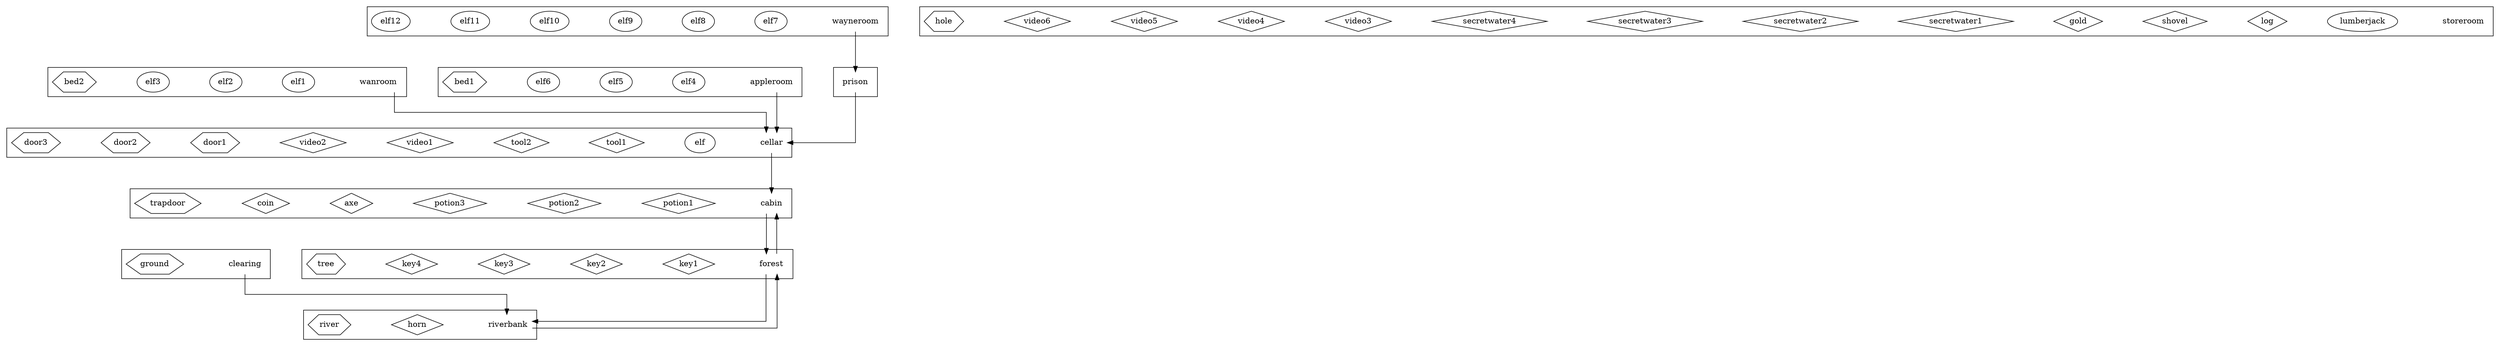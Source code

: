 digraph layout {
    /* ortho splines just makes the arrows into straight lines (rather than curvy ones !) */
    splines = ortho;
    /* space everything out a bit to make it easier to see (for larger models) */
    graph [ranksep="1" nodesep="1"];
    node [shape = "rect"];

    subgraph locations {

        subgraph cluster001 {
            node [shape = "none"];
            cabin [description = "A log cabin in the woods"];
            subgraph artefacts {
                node [shape = "diamond"];
                potion1 [description = "Recovery your body power"];
                potion2 [description = "Recovery your body power"];
                potion3 [description = "Recovery your body power"];
                axe [description = "A razor sharp axe"];
                coin [description = "A silver coin"];
            }
            subgraph furniture {
                node [shape = "hexagon"];
                trapdoor [description = "A locked wooden trapdoor in the floor"];
            }
        }

        subgraph cluster002 {
            node [shape = "none"];
            forest [description = "A deep dark forest"];
            subgraph artefacts {
                node [shape = "diamond"];
                key1 [description = "To room"];
                key2 [description = "To room"];
                key3 [description = "To room"];
                key4 [description = "A rusty old key"];
            }
            subgraph furniture {
                node [shape = "hexagon"];
                tree [description = "A tall pine tree"];

            }
        }

        subgraph cluster003 {
            node [shape = "none"];
            cellar [description = "A dusty cellar"]
            subgraph characters {
                node [shape = "ellipse"];
                elf [description = "An angry looking Elf"];
            }
            subgraph artefacts {
                node [shape = "diamond"];
                tool1 [description = "whip a little sex"];
                tool2 [description = "massage log a little sex"];
                video1 [description = "ssis-001"];
                video2 [description = "ebody-001"];
            }
            subgraph furniture {
                node [shape = "hexagon"];
                door1 [description = "To room"];
                door2 [description = "To room"];
                door3 [description = "To room"];
            }
        }

        subgraph cluster004 {
            node [shape = "none"];
            riverbank [description = "A grassy riverbank"]
            subgraph artefacts {
                node [shape = "diamond"];
                horn [description = "An old brass horn"];
            }
            subgraph furniture {
                node [shape = "hexagon"];
                river [description = "A fast flowing river"];
            }
        }

        subgraph cluster005 {
            node [shape = "none"];
            clearing [description = "A clearing in the woods"]
            subgraph furniture {
                node [shape = "hexagon"];
                ground [description = "It looks like the soil has been recently disturbed"];
            }
        }

        subgraph cluster006 {
            node [shape = "none"];
            wanroom [description = "A clearing in the woods"]
            subgraph characters {
                node [shape = "ellipse"];
                elf1 [description = "Girl Elf"];
                elf2 [description = "young Elf"];
                elf3 [description = "beauti Elf"];
            }
            subgraph furniture {
                node [shape = "hexagon"];
                bed2 [description = "Sleep some elf in here"];
            }
        }

        subgraph cluster007 {
            node [shape = "none"];
            appleroom [description = "A clearing in the woods"]
            subgraph characters {
                node [shape = "ellipse"];
                elf4 [description = "Black Elf"];
                elf5 [description = "Dark Elf"];
                elf6 [description = "small Elf"];
            }
            subgraph furniture {
                node [shape = "hexagon"];
                bed1 [description = "Sleep some elf in here"];
            }
        }



        subgraph cluster008 {
            node [shape = "none"];
            prison [description = "A clearing in the woods"]
            subgraph furniture {
                node [shape = "hexagon"];
                ground [description = "It looks like the soil has been recently disturbed"];
            }
        }

        subgraph cluster009 {
            node [shape = "none"];
            wayneroom [description = "A clearing in the woods"]
            subgraph characters {
                node [shape = "ellipse"];
                elf7 [description = "Magic girl"];
                elf8 [description = "Smart girl"];
                elf9 [description = "mature femal Elf"];
                elf10 [description = "female investigator"];
                elf11 [description = "female kight"];
                elf12 [description = "your wife"];
            }
            subgraph furniture {
                node [shape = "hexagon"];
                bed1 [description = "Sleep some elf in here"];
            }
        }

        subgraph cluster999 {
            node [shape = "none"];
            storeroom [description = "Storage for any entities not placed in the game"]
            subgraph characters {
                node [shape = "ellipse"];
                lumberjack [description = "A burly wood cutter"];
            }
            subgraph artefacts {
                node [shape = "diamond"];
                log [description = "A heavy wooden log"];
                shovel [description = "A sturdy shovel"];
                gold [description = "A big pot of gold"];
                secretwater1 [description = "some sticky water"]
                secretwater2 [description = "some sticky water"]
                secretwater3 [description = "some sticky water"]
                secretwater4 [description = "some sticky water"]
                video3 [description = "ap-001"];
                video4 [description = "abs-001"];
                video5 [description = "sin-001"];
                video6 [description = "ret-001"];
            }
            subgraph furniture {
                node [shape = "hexagon"];
                hole [description = "A deep hole in the ground"];
            }
        }

    }

    subgraph paths {
        cabin -> forest;
        forest -> cabin;
        cellar -> cabin;
        forest -> riverbank
        riverbank -> forest
        clearing -> riverbank
        prison -> cellar
        wanroom -> cellar
        wayneroom -> prison
        appleroom -> cellar
    }

}
